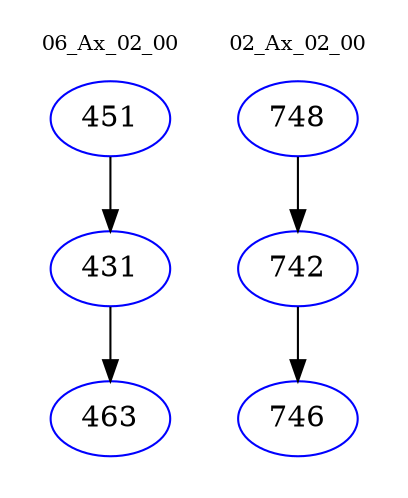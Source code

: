digraph{
subgraph cluster_0 {
color = white
label = "06_Ax_02_00";
fontsize=10;
T0_451 [label="451", color="blue"]
T0_451 -> T0_431 [color="black"]
T0_431 [label="431", color="blue"]
T0_431 -> T0_463 [color="black"]
T0_463 [label="463", color="blue"]
}
subgraph cluster_1 {
color = white
label = "02_Ax_02_00";
fontsize=10;
T1_748 [label="748", color="blue"]
T1_748 -> T1_742 [color="black"]
T1_742 [label="742", color="blue"]
T1_742 -> T1_746 [color="black"]
T1_746 [label="746", color="blue"]
}
}
